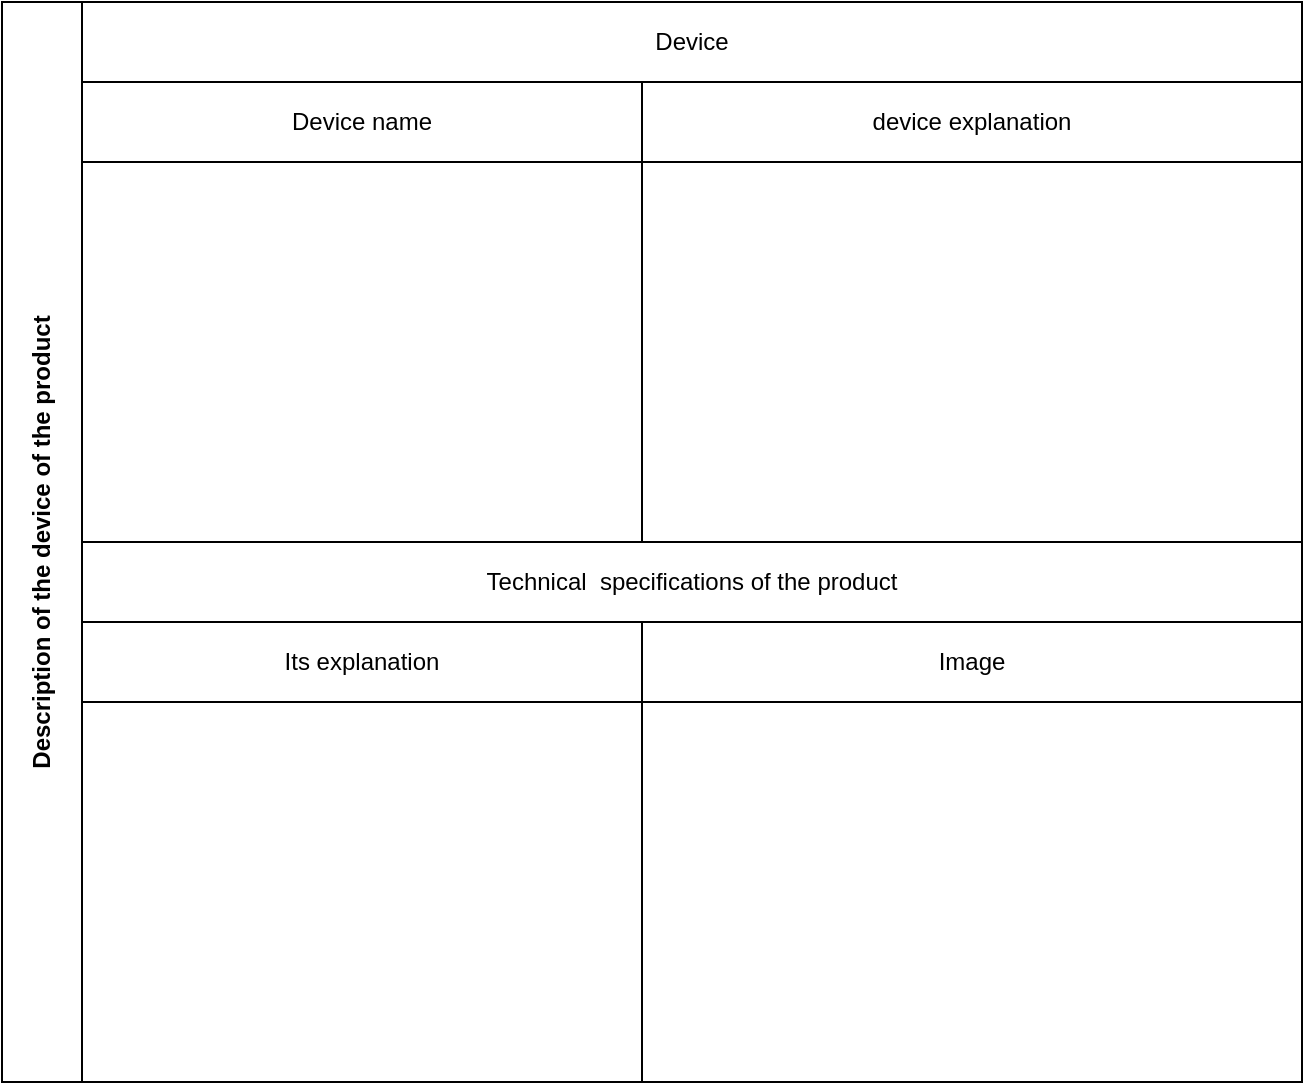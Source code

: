 <mxfile version="15.0.3" type="github">
  <diagram id="OclsEK_XeE67PwOviO1x" name="Page-1">
    <mxGraphModel dx="1666" dy="831" grid="1" gridSize="10" guides="1" tooltips="1" connect="1" arrows="1" fold="1" page="1" pageScale="1" pageWidth="827" pageHeight="1169" math="0" shadow="0">
      <root>
        <mxCell id="0" />
        <mxCell id="1" parent="0" />
        <mxCell id="_bbLp0HfyhivJ3uQ8azR-1" value="" style="shape=table;startSize=0;container=1;collapsible=0;childLayout=tableLayout;" vertex="1" parent="1">
          <mxGeometry x="70" y="250" width="40" height="540" as="geometry" />
        </mxCell>
        <mxCell id="_bbLp0HfyhivJ3uQ8azR-2" value="" style="shape=partialRectangle;collapsible=0;dropTarget=0;pointerEvents=0;fillColor=none;top=0;left=0;bottom=0;right=0;points=[[0,0.5],[1,0.5]];portConstraint=eastwest;" vertex="1" parent="_bbLp0HfyhivJ3uQ8azR-1">
          <mxGeometry width="40" height="540" as="geometry" />
        </mxCell>
        <mxCell id="_bbLp0HfyhivJ3uQ8azR-3" value="" style="shape=partialRectangle;html=1;whiteSpace=wrap;connectable=0;overflow=hidden;fillColor=none;top=0;left=0;bottom=0;right=0;pointerEvents=1;" vertex="1" parent="_bbLp0HfyhivJ3uQ8azR-2">
          <mxGeometry width="40" height="540" as="geometry" />
        </mxCell>
        <mxCell id="_bbLp0HfyhivJ3uQ8azR-4" value="" style="shape=table;startSize=0;container=1;collapsible=0;childLayout=tableLayout;" vertex="1" parent="1">
          <mxGeometry x="110" y="250" width="610" height="40" as="geometry" />
        </mxCell>
        <mxCell id="_bbLp0HfyhivJ3uQ8azR-5" value="" style="shape=partialRectangle;collapsible=0;dropTarget=0;pointerEvents=0;fillColor=none;top=0;left=0;bottom=0;right=0;points=[[0,0.5],[1,0.5]];portConstraint=eastwest;" vertex="1" parent="_bbLp0HfyhivJ3uQ8azR-4">
          <mxGeometry width="610" height="40" as="geometry" />
        </mxCell>
        <mxCell id="_bbLp0HfyhivJ3uQ8azR-6" value="Device" style="shape=partialRectangle;html=1;whiteSpace=wrap;connectable=0;overflow=hidden;fillColor=none;top=0;left=0;bottom=0;right=0;pointerEvents=1;" vertex="1" parent="_bbLp0HfyhivJ3uQ8azR-5">
          <mxGeometry width="610" height="40" as="geometry" />
        </mxCell>
        <mxCell id="_bbLp0HfyhivJ3uQ8azR-10" value="" style="shape=table;startSize=0;container=1;collapsible=0;childLayout=tableLayout;" vertex="1" parent="1">
          <mxGeometry x="390" y="290" width="330" height="40" as="geometry" />
        </mxCell>
        <mxCell id="_bbLp0HfyhivJ3uQ8azR-11" value="" style="shape=partialRectangle;collapsible=0;dropTarget=0;pointerEvents=0;fillColor=none;top=0;left=0;bottom=0;right=0;points=[[0,0.5],[1,0.5]];portConstraint=eastwest;" vertex="1" parent="_bbLp0HfyhivJ3uQ8azR-10">
          <mxGeometry width="330" height="40" as="geometry" />
        </mxCell>
        <mxCell id="_bbLp0HfyhivJ3uQ8azR-12" value="device explanation" style="shape=partialRectangle;html=1;whiteSpace=wrap;connectable=0;overflow=hidden;fillColor=none;top=0;left=0;bottom=0;right=0;pointerEvents=1;" vertex="1" parent="_bbLp0HfyhivJ3uQ8azR-11">
          <mxGeometry width="330" height="40" as="geometry" />
        </mxCell>
        <mxCell id="_bbLp0HfyhivJ3uQ8azR-13" value="" style="shape=table;startSize=0;container=1;collapsible=0;childLayout=tableLayout;" vertex="1" parent="1">
          <mxGeometry x="110" y="290" width="280" height="40" as="geometry" />
        </mxCell>
        <mxCell id="_bbLp0HfyhivJ3uQ8azR-14" value="" style="shape=partialRectangle;collapsible=0;dropTarget=0;pointerEvents=0;fillColor=none;top=0;left=0;bottom=0;right=0;points=[[0,0.5],[1,0.5]];portConstraint=eastwest;" vertex="1" parent="_bbLp0HfyhivJ3uQ8azR-13">
          <mxGeometry width="280" height="40" as="geometry" />
        </mxCell>
        <mxCell id="_bbLp0HfyhivJ3uQ8azR-15" value="Device name " style="shape=partialRectangle;html=1;whiteSpace=wrap;connectable=0;overflow=hidden;fillColor=none;top=0;left=0;bottom=0;right=0;pointerEvents=1;" vertex="1" parent="_bbLp0HfyhivJ3uQ8azR-14">
          <mxGeometry width="280" height="40" as="geometry" />
        </mxCell>
        <mxCell id="_bbLp0HfyhivJ3uQ8azR-16" value="" style="shape=table;startSize=0;container=1;collapsible=0;childLayout=tableLayout;" vertex="1" parent="1">
          <mxGeometry x="110" y="520" width="610" height="40" as="geometry" />
        </mxCell>
        <mxCell id="_bbLp0HfyhivJ3uQ8azR-17" value="" style="shape=partialRectangle;collapsible=0;dropTarget=0;pointerEvents=0;fillColor=none;top=0;left=0;bottom=0;right=0;points=[[0,0.5],[1,0.5]];portConstraint=eastwest;" vertex="1" parent="_bbLp0HfyhivJ3uQ8azR-16">
          <mxGeometry width="610" height="40" as="geometry" />
        </mxCell>
        <mxCell id="_bbLp0HfyhivJ3uQ8azR-18" value="Technical&amp;nbsp; specifications of the product" style="shape=partialRectangle;html=1;whiteSpace=wrap;connectable=0;overflow=hidden;fillColor=none;top=0;left=0;bottom=0;right=0;pointerEvents=1;" vertex="1" parent="_bbLp0HfyhivJ3uQ8azR-17">
          <mxGeometry width="610" height="40" as="geometry" />
        </mxCell>
        <mxCell id="_bbLp0HfyhivJ3uQ8azR-19" value="" style="shape=table;startSize=0;container=1;collapsible=0;childLayout=tableLayout;" vertex="1" parent="1">
          <mxGeometry x="110" y="560" width="280" height="40" as="geometry" />
        </mxCell>
        <mxCell id="_bbLp0HfyhivJ3uQ8azR-20" value="" style="shape=partialRectangle;collapsible=0;dropTarget=0;pointerEvents=0;fillColor=none;top=0;left=0;bottom=0;right=0;points=[[0,0.5],[1,0.5]];portConstraint=eastwest;" vertex="1" parent="_bbLp0HfyhivJ3uQ8azR-19">
          <mxGeometry width="280" height="40" as="geometry" />
        </mxCell>
        <mxCell id="_bbLp0HfyhivJ3uQ8azR-21" value="Its explanation" style="shape=partialRectangle;html=1;whiteSpace=wrap;connectable=0;overflow=hidden;fillColor=none;top=0;left=0;bottom=0;right=0;pointerEvents=1;" vertex="1" parent="_bbLp0HfyhivJ3uQ8azR-20">
          <mxGeometry width="280" height="40" as="geometry" />
        </mxCell>
        <mxCell id="_bbLp0HfyhivJ3uQ8azR-22" value="" style="shape=table;startSize=0;container=1;collapsible=0;childLayout=tableLayout;" vertex="1" parent="1">
          <mxGeometry x="390" y="560" width="330" height="40" as="geometry" />
        </mxCell>
        <mxCell id="_bbLp0HfyhivJ3uQ8azR-23" value="" style="shape=partialRectangle;collapsible=0;dropTarget=0;pointerEvents=0;fillColor=none;top=0;left=0;bottom=0;right=0;points=[[0,0.5],[1,0.5]];portConstraint=eastwest;" vertex="1" parent="_bbLp0HfyhivJ3uQ8azR-22">
          <mxGeometry width="330" height="40" as="geometry" />
        </mxCell>
        <mxCell id="_bbLp0HfyhivJ3uQ8azR-24" value="Image" style="shape=partialRectangle;html=1;whiteSpace=wrap;connectable=0;overflow=hidden;fillColor=none;top=0;left=0;bottom=0;right=0;pointerEvents=1;" vertex="1" parent="_bbLp0HfyhivJ3uQ8azR-23">
          <mxGeometry width="330" height="40" as="geometry" />
        </mxCell>
        <mxCell id="_bbLp0HfyhivJ3uQ8azR-28" value="" style="shape=table;startSize=0;container=1;collapsible=0;childLayout=tableLayout;" vertex="1" parent="1">
          <mxGeometry x="110" y="330" width="280" height="190" as="geometry" />
        </mxCell>
        <mxCell id="_bbLp0HfyhivJ3uQ8azR-29" value="" style="shape=partialRectangle;collapsible=0;dropTarget=0;pointerEvents=0;fillColor=none;top=0;left=0;bottom=0;right=0;points=[[0,0.5],[1,0.5]];portConstraint=eastwest;" vertex="1" parent="_bbLp0HfyhivJ3uQ8azR-28">
          <mxGeometry width="280" height="190" as="geometry" />
        </mxCell>
        <mxCell id="_bbLp0HfyhivJ3uQ8azR-30" value="" style="shape=partialRectangle;html=1;whiteSpace=wrap;connectable=0;overflow=hidden;fillColor=none;top=0;left=0;bottom=0;right=0;pointerEvents=1;" vertex="1" parent="_bbLp0HfyhivJ3uQ8azR-29">
          <mxGeometry width="280" height="190" as="geometry" />
        </mxCell>
        <mxCell id="_bbLp0HfyhivJ3uQ8azR-31" value="" style="shape=table;startSize=0;container=1;collapsible=0;childLayout=tableLayout;" vertex="1" parent="1">
          <mxGeometry x="390" y="330" width="330" height="190" as="geometry" />
        </mxCell>
        <mxCell id="_bbLp0HfyhivJ3uQ8azR-32" value="" style="shape=partialRectangle;collapsible=0;dropTarget=0;pointerEvents=0;fillColor=none;top=0;left=0;bottom=0;right=0;points=[[0,0.5],[1,0.5]];portConstraint=eastwest;" vertex="1" parent="_bbLp0HfyhivJ3uQ8azR-31">
          <mxGeometry width="330" height="190" as="geometry" />
        </mxCell>
        <mxCell id="_bbLp0HfyhivJ3uQ8azR-33" value="" style="shape=partialRectangle;html=1;whiteSpace=wrap;connectable=0;overflow=hidden;fillColor=none;top=0;left=0;bottom=0;right=0;pointerEvents=1;" vertex="1" parent="_bbLp0HfyhivJ3uQ8azR-32">
          <mxGeometry width="330" height="190" as="geometry" />
        </mxCell>
        <mxCell id="_bbLp0HfyhivJ3uQ8azR-37" value="" style="shape=table;startSize=0;container=1;collapsible=0;childLayout=tableLayout;" vertex="1" parent="1">
          <mxGeometry x="110" y="600" width="280" height="190" as="geometry" />
        </mxCell>
        <mxCell id="_bbLp0HfyhivJ3uQ8azR-38" value="" style="shape=partialRectangle;collapsible=0;dropTarget=0;pointerEvents=0;fillColor=none;top=0;left=0;bottom=0;right=0;points=[[0,0.5],[1,0.5]];portConstraint=eastwest;" vertex="1" parent="_bbLp0HfyhivJ3uQ8azR-37">
          <mxGeometry width="280" height="190" as="geometry" />
        </mxCell>
        <mxCell id="_bbLp0HfyhivJ3uQ8azR-39" value="" style="shape=partialRectangle;html=1;whiteSpace=wrap;connectable=0;overflow=hidden;fillColor=none;top=0;left=0;bottom=0;right=0;pointerEvents=1;" vertex="1" parent="_bbLp0HfyhivJ3uQ8azR-38">
          <mxGeometry width="280" height="190" as="geometry" />
        </mxCell>
        <mxCell id="_bbLp0HfyhivJ3uQ8azR-40" value="" style="shape=table;startSize=0;container=1;collapsible=0;childLayout=tableLayout;" vertex="1" parent="1">
          <mxGeometry x="390" y="600" width="330" height="190" as="geometry" />
        </mxCell>
        <mxCell id="_bbLp0HfyhivJ3uQ8azR-41" value="" style="shape=partialRectangle;collapsible=0;dropTarget=0;pointerEvents=0;fillColor=none;top=0;left=0;bottom=0;right=0;points=[[0,0.5],[1,0.5]];portConstraint=eastwest;" vertex="1" parent="_bbLp0HfyhivJ3uQ8azR-40">
          <mxGeometry width="330" height="190" as="geometry" />
        </mxCell>
        <mxCell id="_bbLp0HfyhivJ3uQ8azR-42" value="" style="shape=partialRectangle;html=1;whiteSpace=wrap;connectable=0;overflow=hidden;fillColor=none;top=0;left=0;bottom=0;right=0;pointerEvents=1;" vertex="1" parent="_bbLp0HfyhivJ3uQ8azR-41">
          <mxGeometry width="330" height="190" as="geometry" />
        </mxCell>
        <mxCell id="_bbLp0HfyhivJ3uQ8azR-47" value="&lt;b&gt;Description of the device of the product&lt;/b&gt;" style="text;html=1;strokeColor=none;fillColor=none;align=center;verticalAlign=middle;whiteSpace=wrap;rounded=0;rotation=-90;" vertex="1" parent="1">
          <mxGeometry x="-40" y="510" width="260" height="20" as="geometry" />
        </mxCell>
      </root>
    </mxGraphModel>
  </diagram>
</mxfile>
